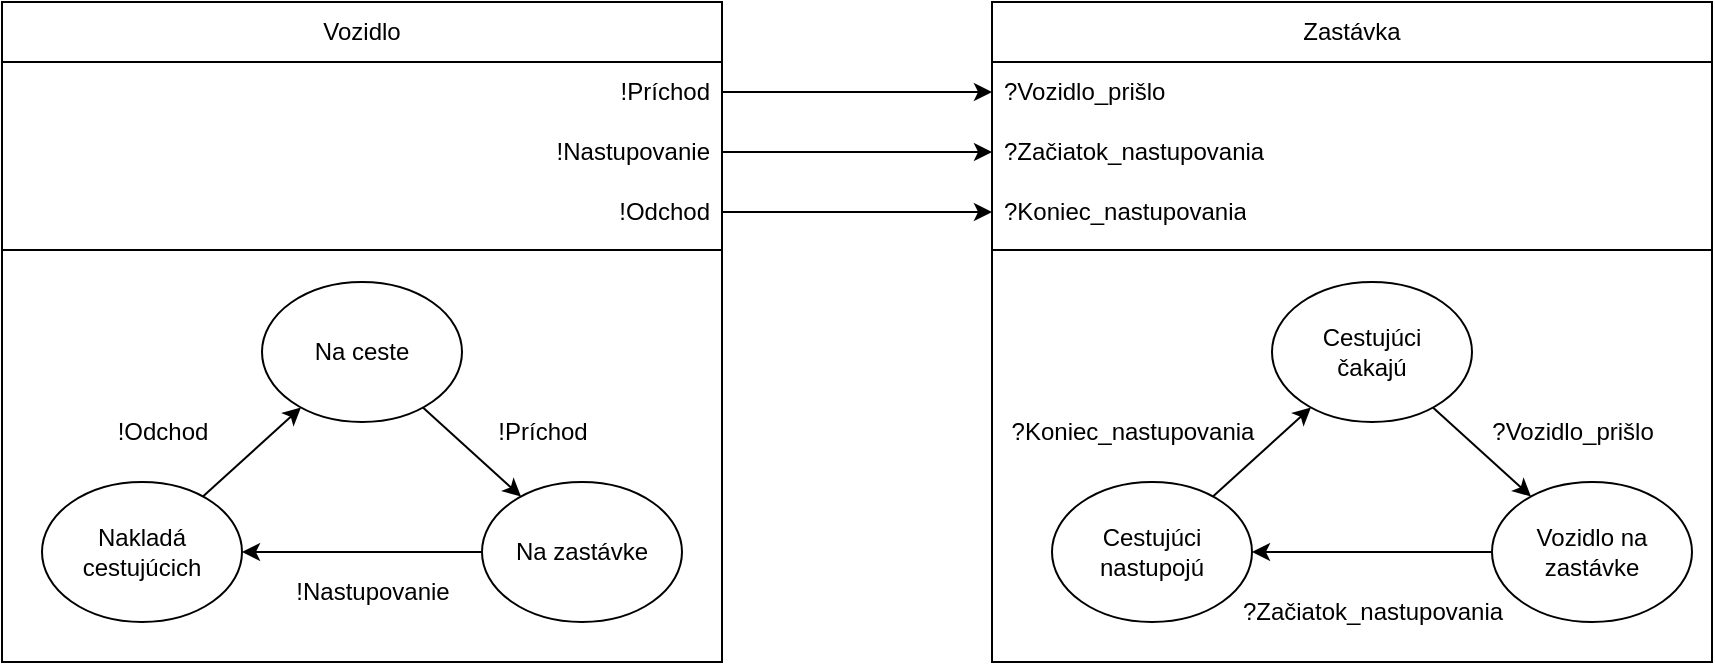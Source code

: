 <mxfile version="26.0.4">
  <diagram name="Page-1" id="eo9_WLX4i6MRtV-79SUJ">
    <mxGraphModel dx="2216" dy="796" grid="1" gridSize="10" guides="1" tooltips="1" connect="1" arrows="1" fold="1" page="1" pageScale="1" pageWidth="850" pageHeight="1100" math="0" shadow="0">
      <root>
        <mxCell id="0" />
        <mxCell id="1" parent="0" />
        <mxCell id="xD0bL81C4ZWrOrEym1o9-1" value="Vozidlo" style="swimlane;fontStyle=0;childLayout=stackLayout;horizontal=1;startSize=30;horizontalStack=0;resizeParent=1;resizeParentMax=0;resizeLast=0;collapsible=1;marginBottom=0;whiteSpace=wrap;html=1;" parent="1" vertex="1">
          <mxGeometry x="-535" y="420" width="360" height="330" as="geometry" />
        </mxCell>
        <mxCell id="xD0bL81C4ZWrOrEym1o9-2" value="!Príchod" style="text;strokeColor=none;fillColor=none;align=right;verticalAlign=middle;spacingLeft=4;spacingRight=4;overflow=hidden;points=[[0,0.5],[1,0.5]];portConstraint=eastwest;rotatable=0;whiteSpace=wrap;html=1;" parent="xD0bL81C4ZWrOrEym1o9-1" vertex="1">
          <mxGeometry y="30" width="360" height="30" as="geometry" />
        </mxCell>
        <mxCell id="xD0bL81C4ZWrOrEym1o9-3" value="&lt;div align=&quot;right&quot;&gt;!Nastupovanie&lt;br&gt;&lt;/div&gt;" style="text;strokeColor=none;fillColor=none;align=right;verticalAlign=middle;spacingLeft=4;spacingRight=4;overflow=hidden;points=[[0,0.5],[1,0.5]];portConstraint=eastwest;rotatable=0;whiteSpace=wrap;html=1;" parent="xD0bL81C4ZWrOrEym1o9-1" vertex="1">
          <mxGeometry y="60" width="360" height="30" as="geometry" />
        </mxCell>
        <mxCell id="xD0bL81C4ZWrOrEym1o9-4" value="&lt;div align=&quot;right&quot;&gt;!Odchod&lt;br&gt;&lt;/div&gt;" style="text;strokeColor=none;fillColor=none;align=right;verticalAlign=middle;spacingLeft=4;spacingRight=4;overflow=hidden;points=[[0,0.5],[1,0.5]];portConstraint=eastwest;rotatable=0;whiteSpace=wrap;html=1;" parent="xD0bL81C4ZWrOrEym1o9-1" vertex="1">
          <mxGeometry y="90" width="360" height="30" as="geometry" />
        </mxCell>
        <mxCell id="xD0bL81C4ZWrOrEym1o9-5" value="" style="line;strokeWidth=1;fillColor=none;align=left;verticalAlign=middle;spacingTop=-1;spacingLeft=3;spacingRight=3;rotatable=0;labelPosition=right;points=[];portConstraint=eastwest;strokeColor=inherit;" parent="xD0bL81C4ZWrOrEym1o9-1" vertex="1">
          <mxGeometry y="120" width="360" height="8" as="geometry" />
        </mxCell>
        <mxCell id="xD0bL81C4ZWrOrEym1o9-59" value="" style="text;strokeColor=none;fillColor=none;align=left;verticalAlign=middle;spacingTop=-1;spacingLeft=4;spacingRight=4;rotatable=0;labelPosition=right;points=[];portConstraint=eastwest;" parent="xD0bL81C4ZWrOrEym1o9-1" vertex="1">
          <mxGeometry y="128" width="360" height="202" as="geometry" />
        </mxCell>
        <mxCell id="xD0bL81C4ZWrOrEym1o9-7" value="Zastávka" style="swimlane;fontStyle=0;childLayout=stackLayout;horizontal=1;startSize=30;horizontalStack=0;resizeParent=1;resizeParentMax=0;resizeLast=0;collapsible=1;marginBottom=0;whiteSpace=wrap;html=1;" parent="1" vertex="1">
          <mxGeometry x="-40" y="420" width="360" height="330" as="geometry" />
        </mxCell>
        <mxCell id="xD0bL81C4ZWrOrEym1o9-8" value="?Vozidlo_prišlo" style="text;strokeColor=none;fillColor=none;align=left;verticalAlign=middle;spacingLeft=4;spacingRight=4;overflow=hidden;points=[[0,0.5],[1,0.5]];portConstraint=eastwest;rotatable=0;whiteSpace=wrap;html=1;" parent="xD0bL81C4ZWrOrEym1o9-7" vertex="1">
          <mxGeometry y="30" width="360" height="30" as="geometry" />
        </mxCell>
        <mxCell id="xD0bL81C4ZWrOrEym1o9-9" value="&lt;div&gt;?Začiatok_nastupovania&lt;/div&gt;" style="text;strokeColor=none;fillColor=none;align=left;verticalAlign=middle;spacingLeft=4;spacingRight=4;overflow=hidden;points=[[0,0.5],[1,0.5]];portConstraint=eastwest;rotatable=0;whiteSpace=wrap;html=1;" parent="xD0bL81C4ZWrOrEym1o9-7" vertex="1">
          <mxGeometry y="60" width="360" height="30" as="geometry" />
        </mxCell>
        <mxCell id="xD0bL81C4ZWrOrEym1o9-10" value="&lt;div&gt;?Koniec_nastupovania&lt;/div&gt;" style="text;strokeColor=none;fillColor=none;align=left;verticalAlign=middle;spacingLeft=4;spacingRight=4;overflow=hidden;points=[[0,0.5],[1,0.5]];portConstraint=eastwest;rotatable=0;whiteSpace=wrap;html=1;" parent="xD0bL81C4ZWrOrEym1o9-7" vertex="1">
          <mxGeometry y="90" width="360" height="30" as="geometry" />
        </mxCell>
        <mxCell id="xD0bL81C4ZWrOrEym1o9-11" value="" style="line;strokeWidth=1;fillColor=none;align=left;verticalAlign=middle;spacingTop=-1;spacingLeft=3;spacingRight=3;rotatable=0;labelPosition=right;points=[];portConstraint=eastwest;strokeColor=inherit;" parent="xD0bL81C4ZWrOrEym1o9-7" vertex="1">
          <mxGeometry y="120" width="360" height="8" as="geometry" />
        </mxCell>
        <mxCell id="xD0bL81C4ZWrOrEym1o9-12" value="" style="text;strokeColor=none;fillColor=none;align=left;verticalAlign=middle;spacingTop=-1;spacingLeft=4;spacingRight=4;rotatable=0;labelPosition=right;points=[];portConstraint=eastwest;" parent="xD0bL81C4ZWrOrEym1o9-7" vertex="1">
          <mxGeometry y="128" width="360" height="202" as="geometry" />
        </mxCell>
        <mxCell id="xD0bL81C4ZWrOrEym1o9-13" style="edgeStyle=orthogonalEdgeStyle;rounded=0;orthogonalLoop=1;jettySize=auto;html=1;" parent="1" source="xD0bL81C4ZWrOrEym1o9-3" target="xD0bL81C4ZWrOrEym1o9-9" edge="1">
          <mxGeometry relative="1" as="geometry" />
        </mxCell>
        <mxCell id="xD0bL81C4ZWrOrEym1o9-14" style="edgeStyle=orthogonalEdgeStyle;rounded=0;orthogonalLoop=1;jettySize=auto;html=1;" parent="1" source="xD0bL81C4ZWrOrEym1o9-4" target="xD0bL81C4ZWrOrEym1o9-10" edge="1">
          <mxGeometry relative="1" as="geometry" />
        </mxCell>
        <mxCell id="xD0bL81C4ZWrOrEym1o9-27" value="Cestujúci&lt;div&gt;čakajú&lt;/div&gt;" style="ellipse;whiteSpace=wrap;html=1;" parent="1" vertex="1">
          <mxGeometry x="100" y="560" width="100" height="70" as="geometry" />
        </mxCell>
        <mxCell id="xD0bL81C4ZWrOrEym1o9-28" style="edgeStyle=orthogonalEdgeStyle;rounded=0;orthogonalLoop=1;jettySize=auto;html=1;" parent="1" source="xD0bL81C4ZWrOrEym1o9-29" target="xD0bL81C4ZWrOrEym1o9-31" edge="1">
          <mxGeometry relative="1" as="geometry" />
        </mxCell>
        <mxCell id="xD0bL81C4ZWrOrEym1o9-29" value="Vozidlo na&lt;div&gt;zastávke&lt;/div&gt;" style="ellipse;whiteSpace=wrap;html=1;" parent="1" vertex="1">
          <mxGeometry x="210" y="660" width="100" height="70" as="geometry" />
        </mxCell>
        <mxCell id="xD0bL81C4ZWrOrEym1o9-30" style="rounded=0;orthogonalLoop=1;jettySize=auto;html=1;" parent="1" source="xD0bL81C4ZWrOrEym1o9-31" target="xD0bL81C4ZWrOrEym1o9-27" edge="1">
          <mxGeometry relative="1" as="geometry" />
        </mxCell>
        <mxCell id="xD0bL81C4ZWrOrEym1o9-31" value="&lt;div&gt;Cestujúci&lt;/div&gt;&lt;div&gt;nastupojú&lt;/div&gt;" style="ellipse;whiteSpace=wrap;html=1;" parent="1" vertex="1">
          <mxGeometry x="-10" y="660" width="100" height="70" as="geometry" />
        </mxCell>
        <mxCell id="xD0bL81C4ZWrOrEym1o9-32" value="" style="endArrow=classic;html=1;rounded=0;endFill=1;" parent="1" source="xD0bL81C4ZWrOrEym1o9-27" target="xD0bL81C4ZWrOrEym1o9-29" edge="1">
          <mxGeometry width="50" height="50" relative="1" as="geometry">
            <mxPoint x="125" y="700" as="sourcePoint" />
            <mxPoint x="175" y="650" as="targetPoint" />
          </mxGeometry>
        </mxCell>
        <mxCell id="xD0bL81C4ZWrOrEym1o9-33" value="?&lt;span style=&quot;text-align: left; text-wrap: wrap;&quot;&gt;Vozidlo_prišlo&lt;/span&gt;" style="text;html=1;align=center;verticalAlign=middle;resizable=0;points=[];autosize=1;strokeColor=none;fillColor=none;" parent="1" vertex="1">
          <mxGeometry x="200" y="620" width="100" height="30" as="geometry" />
        </mxCell>
        <mxCell id="xD0bL81C4ZWrOrEym1o9-34" value="?&lt;span style=&quot;text-align: left; text-wrap: wrap;&quot;&gt;Začiatok_nastupovania&lt;/span&gt;" style="text;html=1;align=center;verticalAlign=middle;resizable=0;points=[];autosize=1;strokeColor=none;fillColor=none;" parent="1" vertex="1">
          <mxGeometry x="75" y="710" width="150" height="30" as="geometry" />
        </mxCell>
        <mxCell id="xD0bL81C4ZWrOrEym1o9-35" value="&lt;div&gt;?&lt;span style=&quot;text-align: left; text-wrap: wrap; background-color: transparent; color: light-dark(rgb(0, 0, 0), rgb(255, 255, 255));&quot;&gt;Koniec_nastupovania&lt;/span&gt;&lt;/div&gt;" style="text;html=1;align=center;verticalAlign=middle;resizable=0;points=[];autosize=1;strokeColor=none;fillColor=none;" parent="1" vertex="1">
          <mxGeometry x="-40" y="620" width="140" height="30" as="geometry" />
        </mxCell>
        <mxCell id="xD0bL81C4ZWrOrEym1o9-38" style="rounded=0;orthogonalLoop=1;jettySize=auto;html=1;" parent="1" source="xD0bL81C4ZWrOrEym1o9-39" target="xD0bL81C4ZWrOrEym1o9-42" edge="1">
          <mxGeometry relative="1" as="geometry" />
        </mxCell>
        <mxCell id="xD0bL81C4ZWrOrEym1o9-39" value="Na zastávke" style="ellipse;whiteSpace=wrap;html=1;" parent="1" vertex="1">
          <mxGeometry x="-295" y="660" width="100" height="70" as="geometry" />
        </mxCell>
        <mxCell id="xD0bL81C4ZWrOrEym1o9-40" style="rounded=0;orthogonalLoop=1;jettySize=auto;html=1;" parent="1" source="xD0bL81C4ZWrOrEym1o9-41" target="xD0bL81C4ZWrOrEym1o9-39" edge="1">
          <mxGeometry relative="1" as="geometry" />
        </mxCell>
        <mxCell id="xD0bL81C4ZWrOrEym1o9-41" value="Na ceste" style="ellipse;whiteSpace=wrap;html=1;" parent="1" vertex="1">
          <mxGeometry x="-405" y="560" width="100" height="70" as="geometry" />
        </mxCell>
        <mxCell id="xD0bL81C4ZWrOrEym1o9-42" value="Nakladá&lt;div&gt;cestujúcich&lt;/div&gt;" style="ellipse;whiteSpace=wrap;html=1;" parent="1" vertex="1">
          <mxGeometry x="-515" y="660" width="100" height="70" as="geometry" />
        </mxCell>
        <mxCell id="xD0bL81C4ZWrOrEym1o9-44" value="!Príchod" style="text;html=1;align=center;verticalAlign=middle;resizable=0;points=[];autosize=1;strokeColor=none;fillColor=none;" parent="1" vertex="1">
          <mxGeometry x="-300" y="620" width="70" height="30" as="geometry" />
        </mxCell>
        <mxCell id="xD0bL81C4ZWrOrEym1o9-45" value="" style="endArrow=classic;html=1;rounded=0;endFill=1;" parent="1" source="xD0bL81C4ZWrOrEym1o9-42" target="xD0bL81C4ZWrOrEym1o9-41" edge="1">
          <mxGeometry width="50" height="50" relative="1" as="geometry">
            <mxPoint x="-415" y="915" as="sourcePoint" />
            <mxPoint x="-385" y="930" as="targetPoint" />
          </mxGeometry>
        </mxCell>
        <mxCell id="xD0bL81C4ZWrOrEym1o9-46" value="!Odchod" style="text;html=1;align=center;verticalAlign=middle;resizable=0;points=[];autosize=1;strokeColor=none;fillColor=none;" parent="1" vertex="1">
          <mxGeometry x="-490" y="620" width="70" height="30" as="geometry" />
        </mxCell>
        <mxCell id="xD0bL81C4ZWrOrEym1o9-49" value="!Nastupovanie" style="text;html=1;align=center;verticalAlign=middle;resizable=0;points=[];autosize=1;strokeColor=none;fillColor=none;" parent="1" vertex="1">
          <mxGeometry x="-400" y="700" width="100" height="30" as="geometry" />
        </mxCell>
        <mxCell id="xD0bL81C4ZWrOrEym1o9-51" style="edgeStyle=orthogonalEdgeStyle;rounded=0;orthogonalLoop=1;jettySize=auto;html=1;" parent="1" source="xD0bL81C4ZWrOrEym1o9-2" target="xD0bL81C4ZWrOrEym1o9-8" edge="1">
          <mxGeometry relative="1" as="geometry" />
        </mxCell>
      </root>
    </mxGraphModel>
  </diagram>
</mxfile>

